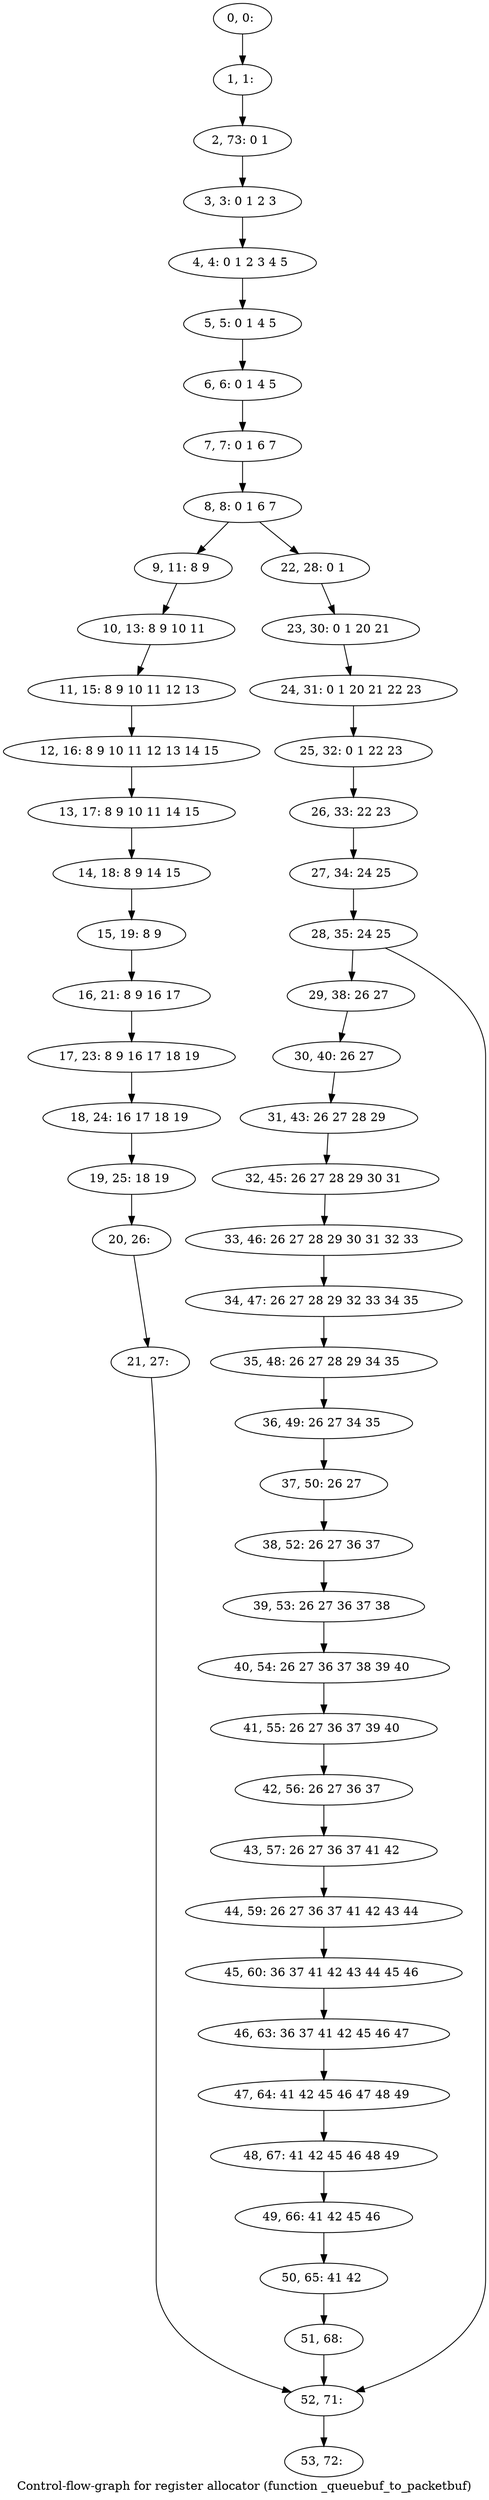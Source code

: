 digraph G {
graph [label="Control-flow-graph for register allocator (function _queuebuf_to_packetbuf)"]
0[label="0, 0: "];
1[label="1, 1: "];
2[label="2, 73: 0 1 "];
3[label="3, 3: 0 1 2 3 "];
4[label="4, 4: 0 1 2 3 4 5 "];
5[label="5, 5: 0 1 4 5 "];
6[label="6, 6: 0 1 4 5 "];
7[label="7, 7: 0 1 6 7 "];
8[label="8, 8: 0 1 6 7 "];
9[label="9, 11: 8 9 "];
10[label="10, 13: 8 9 10 11 "];
11[label="11, 15: 8 9 10 11 12 13 "];
12[label="12, 16: 8 9 10 11 12 13 14 15 "];
13[label="13, 17: 8 9 10 11 14 15 "];
14[label="14, 18: 8 9 14 15 "];
15[label="15, 19: 8 9 "];
16[label="16, 21: 8 9 16 17 "];
17[label="17, 23: 8 9 16 17 18 19 "];
18[label="18, 24: 16 17 18 19 "];
19[label="19, 25: 18 19 "];
20[label="20, 26: "];
21[label="21, 27: "];
22[label="22, 28: 0 1 "];
23[label="23, 30: 0 1 20 21 "];
24[label="24, 31: 0 1 20 21 22 23 "];
25[label="25, 32: 0 1 22 23 "];
26[label="26, 33: 22 23 "];
27[label="27, 34: 24 25 "];
28[label="28, 35: 24 25 "];
29[label="29, 38: 26 27 "];
30[label="30, 40: 26 27 "];
31[label="31, 43: 26 27 28 29 "];
32[label="32, 45: 26 27 28 29 30 31 "];
33[label="33, 46: 26 27 28 29 30 31 32 33 "];
34[label="34, 47: 26 27 28 29 32 33 34 35 "];
35[label="35, 48: 26 27 28 29 34 35 "];
36[label="36, 49: 26 27 34 35 "];
37[label="37, 50: 26 27 "];
38[label="38, 52: 26 27 36 37 "];
39[label="39, 53: 26 27 36 37 38 "];
40[label="40, 54: 26 27 36 37 38 39 40 "];
41[label="41, 55: 26 27 36 37 39 40 "];
42[label="42, 56: 26 27 36 37 "];
43[label="43, 57: 26 27 36 37 41 42 "];
44[label="44, 59: 26 27 36 37 41 42 43 44 "];
45[label="45, 60: 36 37 41 42 43 44 45 46 "];
46[label="46, 63: 36 37 41 42 45 46 47 "];
47[label="47, 64: 41 42 45 46 47 48 49 "];
48[label="48, 67: 41 42 45 46 48 49 "];
49[label="49, 66: 41 42 45 46 "];
50[label="50, 65: 41 42 "];
51[label="51, 68: "];
52[label="52, 71: "];
53[label="53, 72: "];
0->1 ;
1->2 ;
2->3 ;
3->4 ;
4->5 ;
5->6 ;
6->7 ;
7->8 ;
8->9 ;
8->22 ;
9->10 ;
10->11 ;
11->12 ;
12->13 ;
13->14 ;
14->15 ;
15->16 ;
16->17 ;
17->18 ;
18->19 ;
19->20 ;
20->21 ;
21->52 ;
22->23 ;
23->24 ;
24->25 ;
25->26 ;
26->27 ;
27->28 ;
28->29 ;
28->52 ;
29->30 ;
30->31 ;
31->32 ;
32->33 ;
33->34 ;
34->35 ;
35->36 ;
36->37 ;
37->38 ;
38->39 ;
39->40 ;
40->41 ;
41->42 ;
42->43 ;
43->44 ;
44->45 ;
45->46 ;
46->47 ;
47->48 ;
48->49 ;
49->50 ;
50->51 ;
51->52 ;
52->53 ;
}
